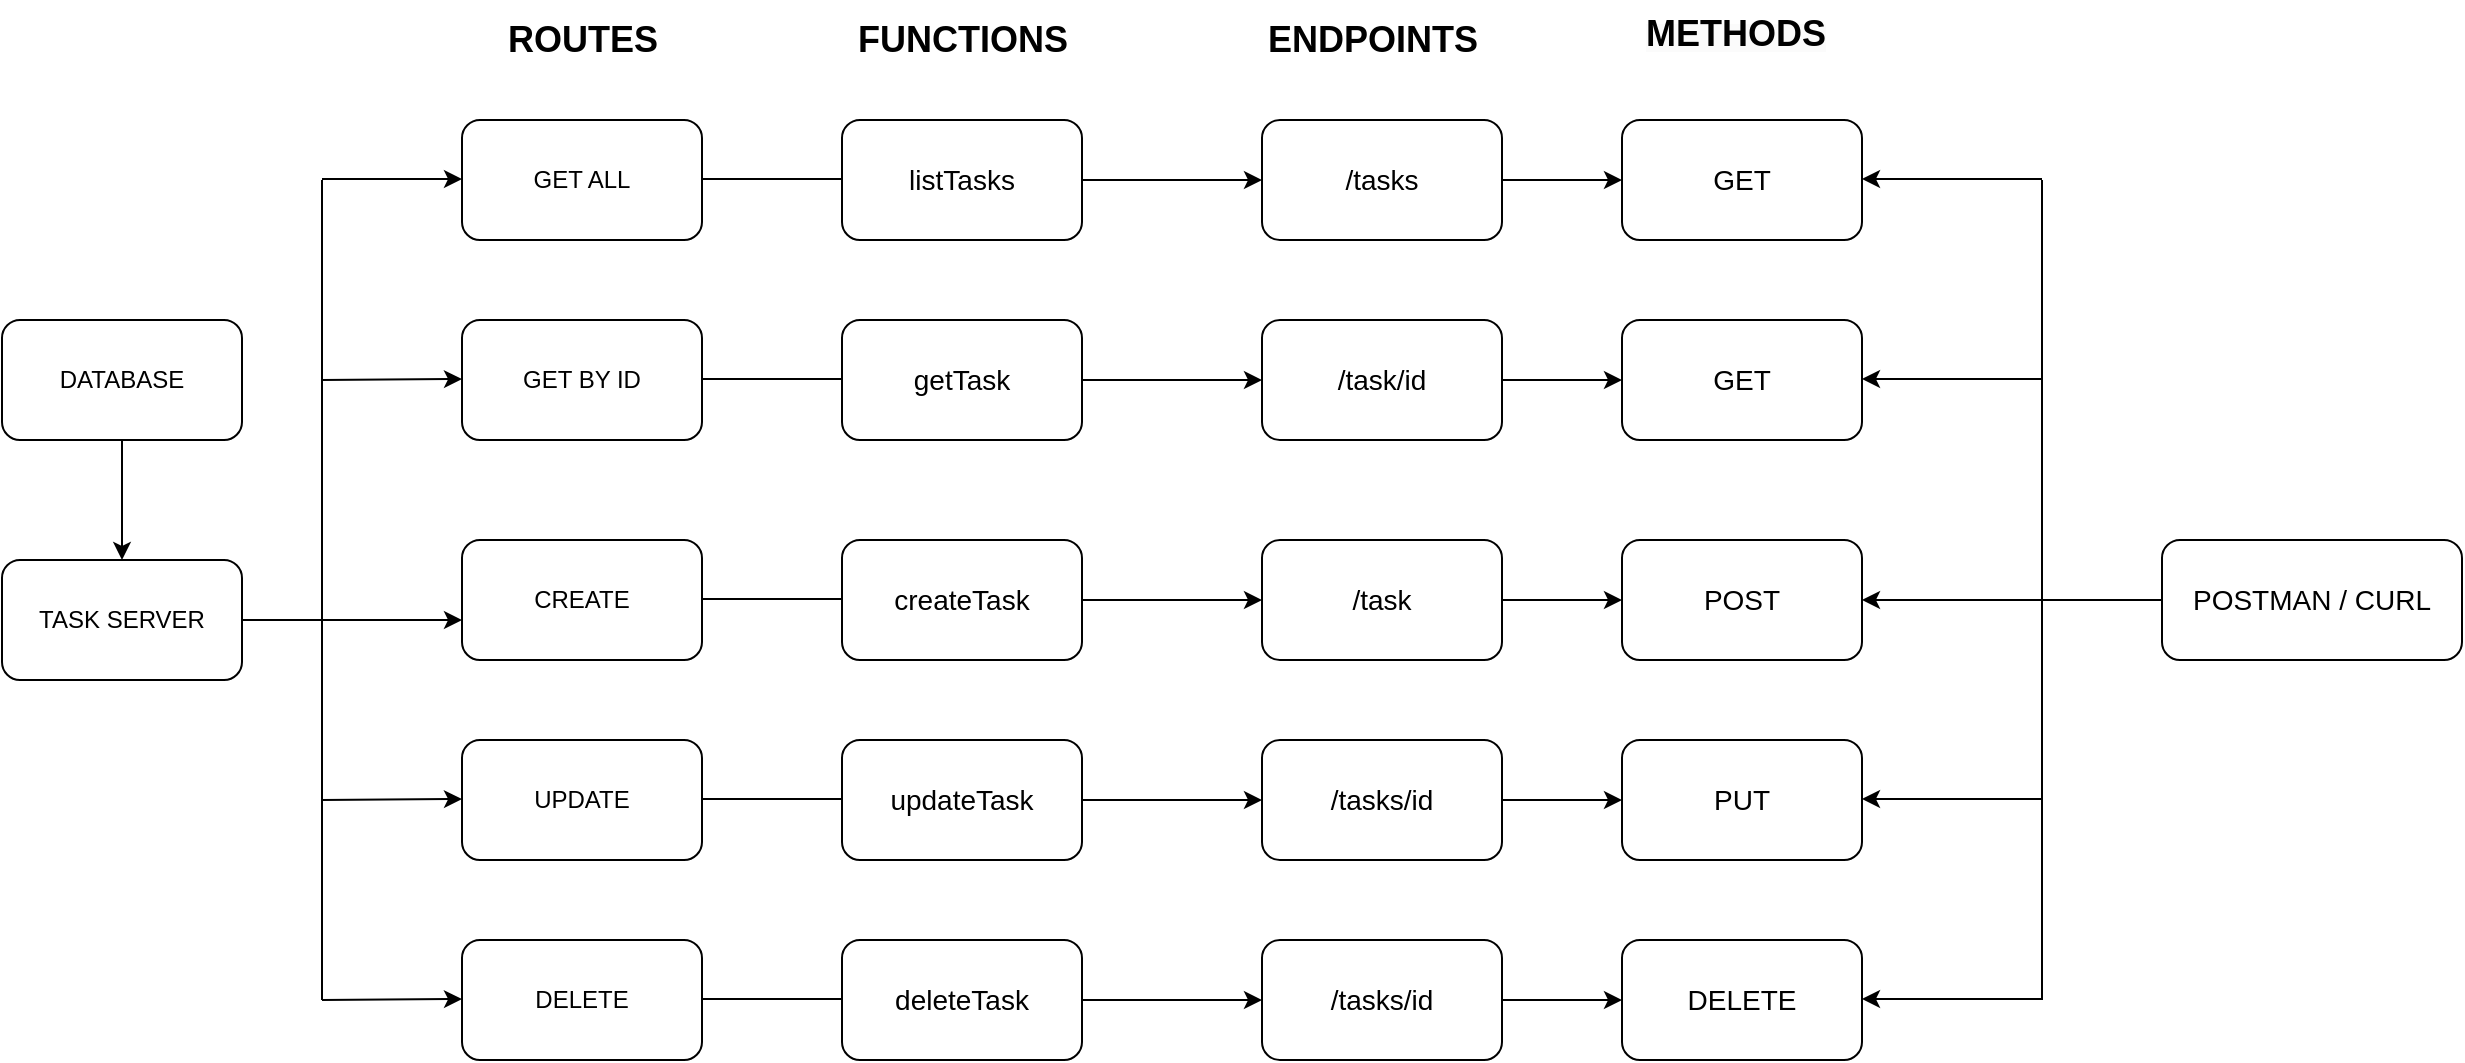<mxfile version="21.6.2" type="device">
  <diagram name="Page-1" id="mR0p3h39OyCPXVYGtGrL">
    <mxGraphModel dx="1120" dy="1584" grid="1" gridSize="10" guides="1" tooltips="1" connect="1" arrows="1" fold="0" page="1" pageScale="1" pageWidth="850" pageHeight="1100" math="0" shadow="0">
      <root>
        <mxCell id="0" />
        <mxCell id="1" parent="0" />
        <mxCell id="Fdz-jyjTvgLiCB3pAayY-1" value="DATABASE" style="rounded=1;whiteSpace=wrap;html=1;" vertex="1" parent="1">
          <mxGeometry x="90" y="80" width="120" height="60" as="geometry" />
        </mxCell>
        <mxCell id="Fdz-jyjTvgLiCB3pAayY-11" value="" style="edgeStyle=orthogonalEdgeStyle;rounded=0;orthogonalLoop=1;jettySize=auto;html=1;" edge="1" parent="1" source="Fdz-jyjTvgLiCB3pAayY-2" target="Fdz-jyjTvgLiCB3pAayY-6">
          <mxGeometry relative="1" as="geometry">
            <Array as="points">
              <mxPoint x="300" y="230" />
              <mxPoint x="300" y="230" />
            </Array>
          </mxGeometry>
        </mxCell>
        <mxCell id="Fdz-jyjTvgLiCB3pAayY-2" value="TASK SERVER" style="rounded=1;whiteSpace=wrap;html=1;" vertex="1" parent="1">
          <mxGeometry x="90" y="200" width="120" height="60" as="geometry" />
        </mxCell>
        <mxCell id="Fdz-jyjTvgLiCB3pAayY-3" value="" style="endArrow=classic;html=1;rounded=0;exitX=0.5;exitY=1;exitDx=0;exitDy=0;entryX=0.5;entryY=0;entryDx=0;entryDy=0;" edge="1" parent="1" source="Fdz-jyjTvgLiCB3pAayY-1" target="Fdz-jyjTvgLiCB3pAayY-2">
          <mxGeometry width="50" height="50" relative="1" as="geometry">
            <mxPoint x="380" y="80" as="sourcePoint" />
            <mxPoint x="380" y="160" as="targetPoint" />
            <Array as="points" />
          </mxGeometry>
        </mxCell>
        <mxCell id="Fdz-jyjTvgLiCB3pAayY-4" value="GET ALL" style="rounded=1;whiteSpace=wrap;html=1;" vertex="1" parent="1">
          <mxGeometry x="320" y="-20" width="120" height="60" as="geometry" />
        </mxCell>
        <mxCell id="Fdz-jyjTvgLiCB3pAayY-5" value="GET BY ID" style="rounded=1;whiteSpace=wrap;html=1;" vertex="1" parent="1">
          <mxGeometry x="320" y="80" width="120" height="60" as="geometry" />
        </mxCell>
        <mxCell id="Fdz-jyjTvgLiCB3pAayY-6" value="CREATE" style="rounded=1;whiteSpace=wrap;html=1;" vertex="1" parent="1">
          <mxGeometry x="320" y="190" width="120" height="60" as="geometry" />
        </mxCell>
        <mxCell id="Fdz-jyjTvgLiCB3pAayY-7" value="UPDATE" style="rounded=1;whiteSpace=wrap;html=1;" vertex="1" parent="1">
          <mxGeometry x="320" y="290" width="120" height="60" as="geometry" />
        </mxCell>
        <mxCell id="Fdz-jyjTvgLiCB3pAayY-8" value="DELETE" style="rounded=1;whiteSpace=wrap;html=1;align=center;" vertex="1" parent="1">
          <mxGeometry x="320" y="390" width="120" height="60" as="geometry" />
        </mxCell>
        <mxCell id="Fdz-jyjTvgLiCB3pAayY-10" value="" style="endArrow=classic;html=1;rounded=0;" edge="1" parent="1">
          <mxGeometry width="50" height="50" relative="1" as="geometry">
            <mxPoint x="250" y="9.5" as="sourcePoint" />
            <mxPoint x="320" y="9.5" as="targetPoint" />
          </mxGeometry>
        </mxCell>
        <mxCell id="Fdz-jyjTvgLiCB3pAayY-12" value="" style="endArrow=none;html=1;rounded=0;" edge="1" parent="1">
          <mxGeometry width="50" height="50" relative="1" as="geometry">
            <mxPoint x="250" y="420" as="sourcePoint" />
            <mxPoint x="250" y="10" as="targetPoint" />
          </mxGeometry>
        </mxCell>
        <mxCell id="Fdz-jyjTvgLiCB3pAayY-13" value="" style="endArrow=classic;html=1;rounded=0;" edge="1" parent="1">
          <mxGeometry width="50" height="50" relative="1" as="geometry">
            <mxPoint x="250" y="420" as="sourcePoint" />
            <mxPoint x="320" y="419.5" as="targetPoint" />
          </mxGeometry>
        </mxCell>
        <mxCell id="Fdz-jyjTvgLiCB3pAayY-14" value="" style="endArrow=classic;html=1;rounded=0;" edge="1" parent="1">
          <mxGeometry width="50" height="50" relative="1" as="geometry">
            <mxPoint x="250" y="110" as="sourcePoint" />
            <mxPoint x="320" y="109.499" as="targetPoint" />
          </mxGeometry>
        </mxCell>
        <mxCell id="Fdz-jyjTvgLiCB3pAayY-15" value="" style="endArrow=classic;html=1;rounded=0;" edge="1" parent="1">
          <mxGeometry width="50" height="50" relative="1" as="geometry">
            <mxPoint x="250" y="320" as="sourcePoint" />
            <mxPoint x="320" y="319.5" as="targetPoint" />
          </mxGeometry>
        </mxCell>
        <mxCell id="Fdz-jyjTvgLiCB3pAayY-16" value="&lt;b&gt;&lt;font style=&quot;font-size: 18px;&quot;&gt;ROUTES&lt;/font&gt;&lt;/b&gt;" style="text;html=1;align=center;verticalAlign=middle;resizable=0;points=[];autosize=1;strokeColor=none;fillColor=none;" vertex="1" parent="1">
          <mxGeometry x="330" y="-80" width="100" height="40" as="geometry" />
        </mxCell>
        <mxCell id="Fdz-jyjTvgLiCB3pAayY-17" value="&lt;b style=&quot;border-color: var(--border-color);&quot;&gt;&lt;font style=&quot;border-color: var(--border-color); font-size: 18px;&quot;&gt;FUNCTIONS&lt;/font&gt;&lt;/b&gt;" style="text;html=1;align=center;verticalAlign=middle;resizable=0;points=[];autosize=1;strokeColor=none;fillColor=none;" vertex="1" parent="1">
          <mxGeometry x="505" y="-80" width="130" height="40" as="geometry" />
        </mxCell>
        <mxCell id="Fdz-jyjTvgLiCB3pAayY-35" value="" style="edgeStyle=orthogonalEdgeStyle;rounded=0;orthogonalLoop=1;jettySize=auto;html=1;" edge="1" parent="1" source="Fdz-jyjTvgLiCB3pAayY-18" target="Fdz-jyjTvgLiCB3pAayY-30">
          <mxGeometry relative="1" as="geometry" />
        </mxCell>
        <mxCell id="Fdz-jyjTvgLiCB3pAayY-18" value="&lt;font style=&quot;font-size: 14px;&quot;&gt;listTasks&lt;/font&gt;" style="rounded=1;whiteSpace=wrap;html=1;" vertex="1" parent="1">
          <mxGeometry x="510" y="-20" width="120" height="60" as="geometry" />
        </mxCell>
        <mxCell id="Fdz-jyjTvgLiCB3pAayY-36" value="" style="edgeStyle=orthogonalEdgeStyle;rounded=0;orthogonalLoop=1;jettySize=auto;html=1;" edge="1" parent="1" source="Fdz-jyjTvgLiCB3pAayY-19" target="Fdz-jyjTvgLiCB3pAayY-31">
          <mxGeometry relative="1" as="geometry" />
        </mxCell>
        <mxCell id="Fdz-jyjTvgLiCB3pAayY-19" value="&lt;font style=&quot;font-size: 14px;&quot;&gt;getTask&lt;/font&gt;" style="rounded=1;whiteSpace=wrap;html=1;" vertex="1" parent="1">
          <mxGeometry x="510" y="80" width="120" height="60" as="geometry" />
        </mxCell>
        <mxCell id="Fdz-jyjTvgLiCB3pAayY-40" value="" style="edgeStyle=orthogonalEdgeStyle;rounded=0;orthogonalLoop=1;jettySize=auto;html=1;" edge="1" parent="1" source="Fdz-jyjTvgLiCB3pAayY-20" target="Fdz-jyjTvgLiCB3pAayY-33">
          <mxGeometry relative="1" as="geometry" />
        </mxCell>
        <mxCell id="Fdz-jyjTvgLiCB3pAayY-20" value="&lt;font style=&quot;font-size: 14px;&quot;&gt;createTask&lt;/font&gt;" style="rounded=1;whiteSpace=wrap;html=1;" vertex="1" parent="1">
          <mxGeometry x="510" y="190" width="120" height="60" as="geometry" />
        </mxCell>
        <mxCell id="Fdz-jyjTvgLiCB3pAayY-38" value="" style="edgeStyle=orthogonalEdgeStyle;rounded=0;orthogonalLoop=1;jettySize=auto;html=1;" edge="1" parent="1" source="Fdz-jyjTvgLiCB3pAayY-21" target="Fdz-jyjTvgLiCB3pAayY-32">
          <mxGeometry relative="1" as="geometry" />
        </mxCell>
        <mxCell id="Fdz-jyjTvgLiCB3pAayY-21" value="&lt;font style=&quot;font-size: 14px;&quot;&gt;updateTask&lt;/font&gt;" style="rounded=1;whiteSpace=wrap;html=1;" vertex="1" parent="1">
          <mxGeometry x="510" y="290" width="120" height="60" as="geometry" />
        </mxCell>
        <mxCell id="Fdz-jyjTvgLiCB3pAayY-39" value="" style="edgeStyle=orthogonalEdgeStyle;rounded=0;orthogonalLoop=1;jettySize=auto;html=1;" edge="1" parent="1" source="Fdz-jyjTvgLiCB3pAayY-22" target="Fdz-jyjTvgLiCB3pAayY-34">
          <mxGeometry relative="1" as="geometry" />
        </mxCell>
        <mxCell id="Fdz-jyjTvgLiCB3pAayY-22" value="&lt;font style=&quot;font-size: 14px;&quot;&gt;deleteTask&lt;/font&gt;" style="rounded=1;whiteSpace=wrap;html=1;" vertex="1" parent="1">
          <mxGeometry x="510" y="390" width="120" height="60" as="geometry" />
        </mxCell>
        <mxCell id="Fdz-jyjTvgLiCB3pAayY-24" value="" style="endArrow=none;html=1;rounded=0;" edge="1" parent="1">
          <mxGeometry width="50" height="50" relative="1" as="geometry">
            <mxPoint x="440" y="9.5" as="sourcePoint" />
            <mxPoint x="510" y="9.5" as="targetPoint" />
          </mxGeometry>
        </mxCell>
        <mxCell id="Fdz-jyjTvgLiCB3pAayY-25" value="" style="endArrow=none;html=1;rounded=0;" edge="1" parent="1">
          <mxGeometry width="50" height="50" relative="1" as="geometry">
            <mxPoint x="440" y="109.5" as="sourcePoint" />
            <mxPoint x="510" y="109.5" as="targetPoint" />
          </mxGeometry>
        </mxCell>
        <mxCell id="Fdz-jyjTvgLiCB3pAayY-26" value="" style="endArrow=none;html=1;rounded=0;" edge="1" parent="1">
          <mxGeometry width="50" height="50" relative="1" as="geometry">
            <mxPoint x="440" y="219.5" as="sourcePoint" />
            <mxPoint x="510" y="219.5" as="targetPoint" />
          </mxGeometry>
        </mxCell>
        <mxCell id="Fdz-jyjTvgLiCB3pAayY-27" value="" style="endArrow=none;html=1;rounded=0;" edge="1" parent="1">
          <mxGeometry width="50" height="50" relative="1" as="geometry">
            <mxPoint x="440" y="319.5" as="sourcePoint" />
            <mxPoint x="510" y="319.5" as="targetPoint" />
          </mxGeometry>
        </mxCell>
        <mxCell id="Fdz-jyjTvgLiCB3pAayY-28" value="" style="endArrow=none;html=1;rounded=0;" edge="1" parent="1">
          <mxGeometry width="50" height="50" relative="1" as="geometry">
            <mxPoint x="440" y="419.5" as="sourcePoint" />
            <mxPoint x="510" y="419.5" as="targetPoint" />
          </mxGeometry>
        </mxCell>
        <mxCell id="Fdz-jyjTvgLiCB3pAayY-29" value="&lt;b style=&quot;border-color: var(--border-color);&quot;&gt;&lt;font style=&quot;border-color: var(--border-color); font-size: 18px;&quot;&gt;ENDPOINTS&lt;/font&gt;&lt;/b&gt;" style="text;html=1;align=center;verticalAlign=middle;resizable=0;points=[];autosize=1;strokeColor=none;fillColor=none;" vertex="1" parent="1">
          <mxGeometry x="710" y="-80" width="130" height="40" as="geometry" />
        </mxCell>
        <mxCell id="Fdz-jyjTvgLiCB3pAayY-47" value="" style="edgeStyle=orthogonalEdgeStyle;rounded=0;orthogonalLoop=1;jettySize=auto;html=1;" edge="1" parent="1" source="Fdz-jyjTvgLiCB3pAayY-30" target="Fdz-jyjTvgLiCB3pAayY-42">
          <mxGeometry relative="1" as="geometry" />
        </mxCell>
        <mxCell id="Fdz-jyjTvgLiCB3pAayY-30" value="&lt;font style=&quot;font-size: 14px;&quot;&gt;/tasks&lt;/font&gt;" style="rounded=1;whiteSpace=wrap;html=1;" vertex="1" parent="1">
          <mxGeometry x="720" y="-20" width="120" height="60" as="geometry" />
        </mxCell>
        <mxCell id="Fdz-jyjTvgLiCB3pAayY-48" value="" style="edgeStyle=orthogonalEdgeStyle;rounded=0;orthogonalLoop=1;jettySize=auto;html=1;" edge="1" parent="1" source="Fdz-jyjTvgLiCB3pAayY-31" target="Fdz-jyjTvgLiCB3pAayY-45">
          <mxGeometry relative="1" as="geometry" />
        </mxCell>
        <mxCell id="Fdz-jyjTvgLiCB3pAayY-31" value="&lt;font style=&quot;font-size: 14px;&quot;&gt;/task/id&lt;/font&gt;" style="rounded=1;whiteSpace=wrap;html=1;" vertex="1" parent="1">
          <mxGeometry x="720" y="80" width="120" height="60" as="geometry" />
        </mxCell>
        <mxCell id="Fdz-jyjTvgLiCB3pAayY-50" value="" style="edgeStyle=orthogonalEdgeStyle;rounded=0;orthogonalLoop=1;jettySize=auto;html=1;" edge="1" parent="1" source="Fdz-jyjTvgLiCB3pAayY-32" target="Fdz-jyjTvgLiCB3pAayY-44">
          <mxGeometry relative="1" as="geometry" />
        </mxCell>
        <mxCell id="Fdz-jyjTvgLiCB3pAayY-32" value="&lt;font style=&quot;font-size: 14px;&quot;&gt;/tasks/id&lt;/font&gt;" style="rounded=1;whiteSpace=wrap;html=1;" vertex="1" parent="1">
          <mxGeometry x="720" y="290" width="120" height="60" as="geometry" />
        </mxCell>
        <mxCell id="Fdz-jyjTvgLiCB3pAayY-49" value="" style="edgeStyle=orthogonalEdgeStyle;rounded=0;orthogonalLoop=1;jettySize=auto;html=1;" edge="1" parent="1" source="Fdz-jyjTvgLiCB3pAayY-33" target="Fdz-jyjTvgLiCB3pAayY-46">
          <mxGeometry relative="1" as="geometry" />
        </mxCell>
        <mxCell id="Fdz-jyjTvgLiCB3pAayY-33" value="&lt;font style=&quot;font-size: 14px;&quot;&gt;/task&lt;/font&gt;" style="rounded=1;whiteSpace=wrap;html=1;" vertex="1" parent="1">
          <mxGeometry x="720" y="190" width="120" height="60" as="geometry" />
        </mxCell>
        <mxCell id="Fdz-jyjTvgLiCB3pAayY-51" value="" style="edgeStyle=orthogonalEdgeStyle;rounded=0;orthogonalLoop=1;jettySize=auto;html=1;" edge="1" parent="1" source="Fdz-jyjTvgLiCB3pAayY-34" target="Fdz-jyjTvgLiCB3pAayY-43">
          <mxGeometry relative="1" as="geometry" />
        </mxCell>
        <mxCell id="Fdz-jyjTvgLiCB3pAayY-34" value="&lt;font style=&quot;font-size: 14px;&quot;&gt;/tasks/id&lt;/font&gt;" style="rounded=1;whiteSpace=wrap;html=1;" vertex="1" parent="1">
          <mxGeometry x="720" y="390" width="120" height="60" as="geometry" />
        </mxCell>
        <mxCell id="Fdz-jyjTvgLiCB3pAayY-41" value="&lt;b style=&quot;border-color: var(--border-color); color: rgb(0, 0, 0); font-family: Helvetica; font-size: 12px; font-style: normal; font-variant-ligatures: normal; font-variant-caps: normal; letter-spacing: normal; orphans: 2; text-align: center; text-indent: 0px; text-transform: none; widows: 2; word-spacing: 0px; -webkit-text-stroke-width: 0px; background-color: rgb(251, 251, 251); text-decoration-thickness: initial; text-decoration-style: initial; text-decoration-color: initial;&quot;&gt;&lt;font style=&quot;border-color: var(--border-color); font-size: 18px;&quot;&gt;METHODS&lt;/font&gt;&lt;/b&gt;" style="text;whiteSpace=wrap;html=1;" vertex="1" parent="1">
          <mxGeometry x="910" y="-80" width="140" height="50" as="geometry" />
        </mxCell>
        <mxCell id="Fdz-jyjTvgLiCB3pAayY-42" value="&lt;font style=&quot;font-size: 14px;&quot;&gt;GET&lt;/font&gt;" style="rounded=1;whiteSpace=wrap;html=1;" vertex="1" parent="1">
          <mxGeometry x="900" y="-20" width="120" height="60" as="geometry" />
        </mxCell>
        <mxCell id="Fdz-jyjTvgLiCB3pAayY-43" value="&lt;font style=&quot;font-size: 14px;&quot;&gt;DELETE&lt;/font&gt;" style="rounded=1;whiteSpace=wrap;html=1;" vertex="1" parent="1">
          <mxGeometry x="900" y="390" width="120" height="60" as="geometry" />
        </mxCell>
        <mxCell id="Fdz-jyjTvgLiCB3pAayY-44" value="&lt;font style=&quot;font-size: 14px;&quot;&gt;PUT&lt;/font&gt;" style="rounded=1;whiteSpace=wrap;html=1;" vertex="1" parent="1">
          <mxGeometry x="900" y="290" width="120" height="60" as="geometry" />
        </mxCell>
        <mxCell id="Fdz-jyjTvgLiCB3pAayY-45" value="&lt;font style=&quot;font-size: 14px;&quot;&gt;GET&lt;/font&gt;" style="rounded=1;whiteSpace=wrap;html=1;" vertex="1" parent="1">
          <mxGeometry x="900" y="80" width="120" height="60" as="geometry" />
        </mxCell>
        <mxCell id="Fdz-jyjTvgLiCB3pAayY-46" value="&lt;font style=&quot;font-size: 14px;&quot;&gt;POST&lt;/font&gt;" style="rounded=1;whiteSpace=wrap;html=1;" vertex="1" parent="1">
          <mxGeometry x="900" y="190" width="120" height="60" as="geometry" />
        </mxCell>
        <mxCell id="Fdz-jyjTvgLiCB3pAayY-55" value="" style="edgeStyle=orthogonalEdgeStyle;rounded=0;orthogonalLoop=1;jettySize=auto;html=1;" edge="1" parent="1" source="Fdz-jyjTvgLiCB3pAayY-54" target="Fdz-jyjTvgLiCB3pAayY-46">
          <mxGeometry relative="1" as="geometry" />
        </mxCell>
        <mxCell id="Fdz-jyjTvgLiCB3pAayY-54" value="&lt;font style=&quot;font-size: 14px;&quot;&gt;POSTMAN / CURL&lt;/font&gt;" style="rounded=1;whiteSpace=wrap;html=1;" vertex="1" parent="1">
          <mxGeometry x="1170" y="190" width="150" height="60" as="geometry" />
        </mxCell>
        <mxCell id="Fdz-jyjTvgLiCB3pAayY-56" value="" style="edgeStyle=orthogonalEdgeStyle;rounded=0;orthogonalLoop=1;jettySize=auto;html=1;" edge="1" parent="1">
          <mxGeometry relative="1" as="geometry">
            <mxPoint x="1110" y="9.5" as="sourcePoint" />
            <mxPoint x="1020" y="9.5" as="targetPoint" />
          </mxGeometry>
        </mxCell>
        <mxCell id="Fdz-jyjTvgLiCB3pAayY-57" value="" style="edgeStyle=orthogonalEdgeStyle;rounded=0;orthogonalLoop=1;jettySize=auto;html=1;" edge="1" parent="1">
          <mxGeometry relative="1" as="geometry">
            <mxPoint x="1110" y="109.5" as="sourcePoint" />
            <mxPoint x="1020" y="109.5" as="targetPoint" />
          </mxGeometry>
        </mxCell>
        <mxCell id="Fdz-jyjTvgLiCB3pAayY-58" value="" style="edgeStyle=orthogonalEdgeStyle;rounded=0;orthogonalLoop=1;jettySize=auto;html=1;" edge="1" parent="1">
          <mxGeometry relative="1" as="geometry">
            <mxPoint x="1110" y="319.5" as="sourcePoint" />
            <mxPoint x="1020" y="319.5" as="targetPoint" />
          </mxGeometry>
        </mxCell>
        <mxCell id="Fdz-jyjTvgLiCB3pAayY-59" value="" style="edgeStyle=orthogonalEdgeStyle;rounded=0;orthogonalLoop=1;jettySize=auto;html=1;" edge="1" parent="1">
          <mxGeometry relative="1" as="geometry">
            <mxPoint x="1110" y="419.5" as="sourcePoint" />
            <mxPoint x="1020" y="419.5" as="targetPoint" />
          </mxGeometry>
        </mxCell>
        <mxCell id="Fdz-jyjTvgLiCB3pAayY-60" value="" style="endArrow=none;html=1;rounded=0;" edge="1" parent="1">
          <mxGeometry width="50" height="50" relative="1" as="geometry">
            <mxPoint x="1110" y="420" as="sourcePoint" />
            <mxPoint x="1110" y="10" as="targetPoint" />
          </mxGeometry>
        </mxCell>
      </root>
    </mxGraphModel>
  </diagram>
</mxfile>
